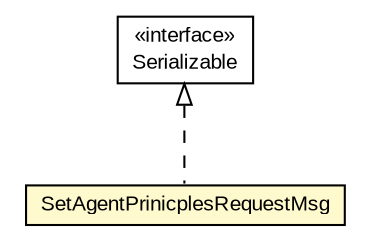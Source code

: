 #!/usr/local/bin/dot
#
# Class diagram 
# Generated by UMLGraph version R5_6-24-gf6e263 (http://www.umlgraph.org/)
#

digraph G {
	edge [fontname="arial",fontsize=10,labelfontname="arial",labelfontsize=10];
	node [fontname="arial",fontsize=10,shape=plaintext];
	nodesep=0.25;
	ranksep=0.5;
	// org.miloss.fgsms.services.interfaces.policyconfiguration.SetAgentPrinicplesRequestMsg
	c1076005 [label=<<table title="org.miloss.fgsms.services.interfaces.policyconfiguration.SetAgentPrinicplesRequestMsg" border="0" cellborder="1" cellspacing="0" cellpadding="2" port="p" bgcolor="lemonChiffon" href="./SetAgentPrinicplesRequestMsg.html">
		<tr><td><table border="0" cellspacing="0" cellpadding="1">
<tr><td align="center" balign="center"> SetAgentPrinicplesRequestMsg </td></tr>
		</table></td></tr>
		</table>>, URL="./SetAgentPrinicplesRequestMsg.html", fontname="arial", fontcolor="black", fontsize=10.0];
	//org.miloss.fgsms.services.interfaces.policyconfiguration.SetAgentPrinicplesRequestMsg implements java.io.Serializable
	c1076699:p -> c1076005:p [dir=back,arrowtail=empty,style=dashed];
	// java.io.Serializable
	c1076699 [label=<<table title="java.io.Serializable" border="0" cellborder="1" cellspacing="0" cellpadding="2" port="p" href="http://java.sun.com/j2se/1.4.2/docs/api/java/io/Serializable.html">
		<tr><td><table border="0" cellspacing="0" cellpadding="1">
<tr><td align="center" balign="center"> &#171;interface&#187; </td></tr>
<tr><td align="center" balign="center"> Serializable </td></tr>
		</table></td></tr>
		</table>>, URL="http://java.sun.com/j2se/1.4.2/docs/api/java/io/Serializable.html", fontname="arial", fontcolor="black", fontsize=10.0];
}

